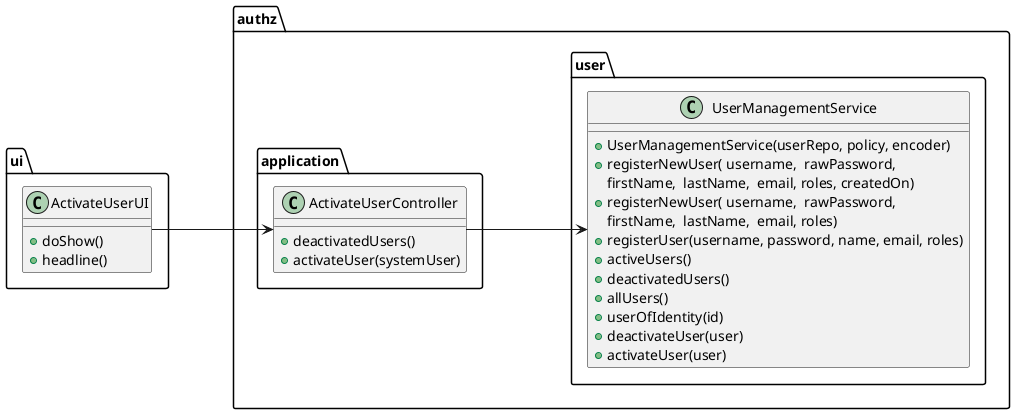 @startuml
'skinparam linetype ortho
left to right direction
package "ui"{
class ActivateUserUI {
    + doShow()
    + headline()
}
}

package "authz" {
package "application" {
class ActivateUserController {
    + deactivatedUsers()
    + activateUser(systemUser)
}
}

package "user" {
class UserManagementService {
    + UserManagementService(userRepo, policy, encoder)
    + registerNewUser( username,  rawPassword,
    firstName,  lastName,  email, roles, createdOn)
    + registerNewUser( username,  rawPassword,
    firstName,  lastName,  email, roles)
    + registerUser(username, password, name, email, roles)
    + activeUsers()
    + deactivatedUsers()
    + allUsers()
    + userOfIdentity(id)
    + deactivateUser(user)
    + activateUser(user)
}
}
}


ActivateUserUI ---> ActivateUserController

ActivateUserController ---> UserManagementService


@enduml